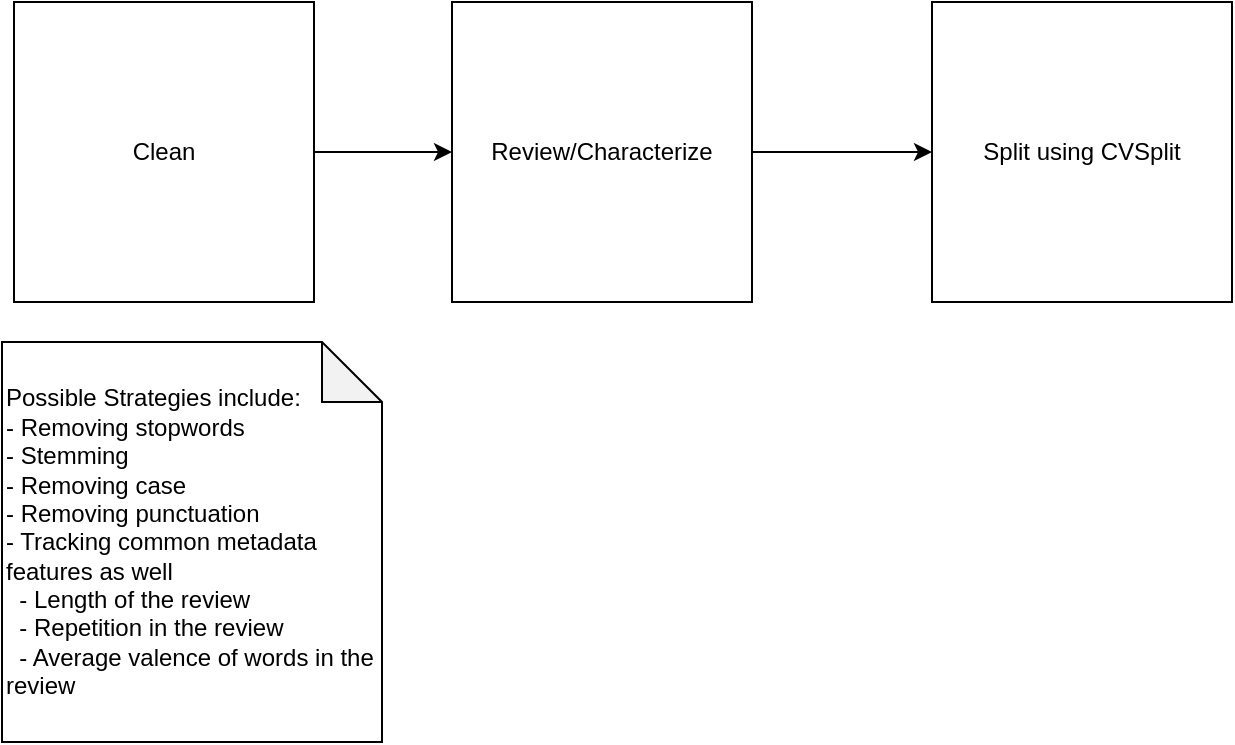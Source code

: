 <mxfile version="13.8.8" type="device"><diagram id="YJwewsxzhhmIose_7j4f" name="Page-1"><mxGraphModel dx="652" dy="408" grid="1" gridSize="10" guides="1" tooltips="1" connect="1" arrows="1" fold="1" page="1" pageScale="1" pageWidth="850" pageHeight="1100" math="0" shadow="0"><root><mxCell id="0"/><mxCell id="1" parent="0"/><mxCell id="CtwwspJOxjroLz8eHLpt-8" style="edgeStyle=orthogonalEdgeStyle;rounded=0;orthogonalLoop=1;jettySize=auto;html=1;" edge="1" parent="1" source="CtwwspJOxjroLz8eHLpt-1" target="CtwwspJOxjroLz8eHLpt-2"><mxGeometry relative="1" as="geometry"/></mxCell><mxCell id="CtwwspJOxjroLz8eHLpt-1" value="Clean" style="whiteSpace=wrap;html=1;aspect=fixed;" vertex="1" parent="1"><mxGeometry x="41" y="60" width="150" height="150" as="geometry"/></mxCell><mxCell id="CtwwspJOxjroLz8eHLpt-9" style="edgeStyle=orthogonalEdgeStyle;rounded=0;orthogonalLoop=1;jettySize=auto;html=1;" edge="1" parent="1" source="CtwwspJOxjroLz8eHLpt-2" target="CtwwspJOxjroLz8eHLpt-3"><mxGeometry relative="1" as="geometry"/></mxCell><mxCell id="CtwwspJOxjroLz8eHLpt-2" value="Review/Characterize" style="whiteSpace=wrap;html=1;aspect=fixed;" vertex="1" parent="1"><mxGeometry x="260" y="60" width="150" height="150" as="geometry"/></mxCell><mxCell id="CtwwspJOxjroLz8eHLpt-3" value="Split using CVSplit" style="whiteSpace=wrap;html=1;aspect=fixed;" vertex="1" parent="1"><mxGeometry x="500" y="60" width="150" height="150" as="geometry"/></mxCell><mxCell id="CtwwspJOxjroLz8eHLpt-14" value="" style="shape=note;whiteSpace=wrap;html=1;backgroundOutline=1;darkOpacity=0.05;" vertex="1" parent="1"><mxGeometry x="90" y="230" width="80" height="100" as="geometry"/></mxCell><mxCell id="CtwwspJOxjroLz8eHLpt-15" value="&lt;span&gt;Possible Strategies include:&amp;nbsp;&lt;/span&gt;&lt;br&gt;&lt;span&gt;- Removing stopwords&amp;nbsp;&lt;/span&gt;&lt;br&gt;&lt;span&gt;- Stemming&lt;/span&gt;&lt;br&gt;&lt;span&gt;- Removing case&lt;/span&gt;&lt;br&gt;&lt;span&gt;- Removing punctuation&amp;nbsp;&lt;/span&gt;&lt;br&gt;&lt;span&gt;- Tracking common metadata features as well&lt;/span&gt;&lt;br&gt;&lt;span&gt;&amp;nbsp; - Length of the review&amp;nbsp;&lt;/span&gt;&lt;br&gt;&lt;span&gt;&amp;nbsp; - Repetition in the review&amp;nbsp;&lt;/span&gt;&lt;br&gt;&lt;div&gt;&lt;span&gt;&amp;nbsp; - Average valence of words in the review&amp;nbsp;&lt;/span&gt;&lt;/div&gt;" style="shape=note;whiteSpace=wrap;html=1;backgroundOutline=1;darkOpacity=0.05;align=left;" vertex="1" parent="1"><mxGeometry x="35" y="230" width="190" height="200" as="geometry"/></mxCell></root></mxGraphModel></diagram></mxfile>